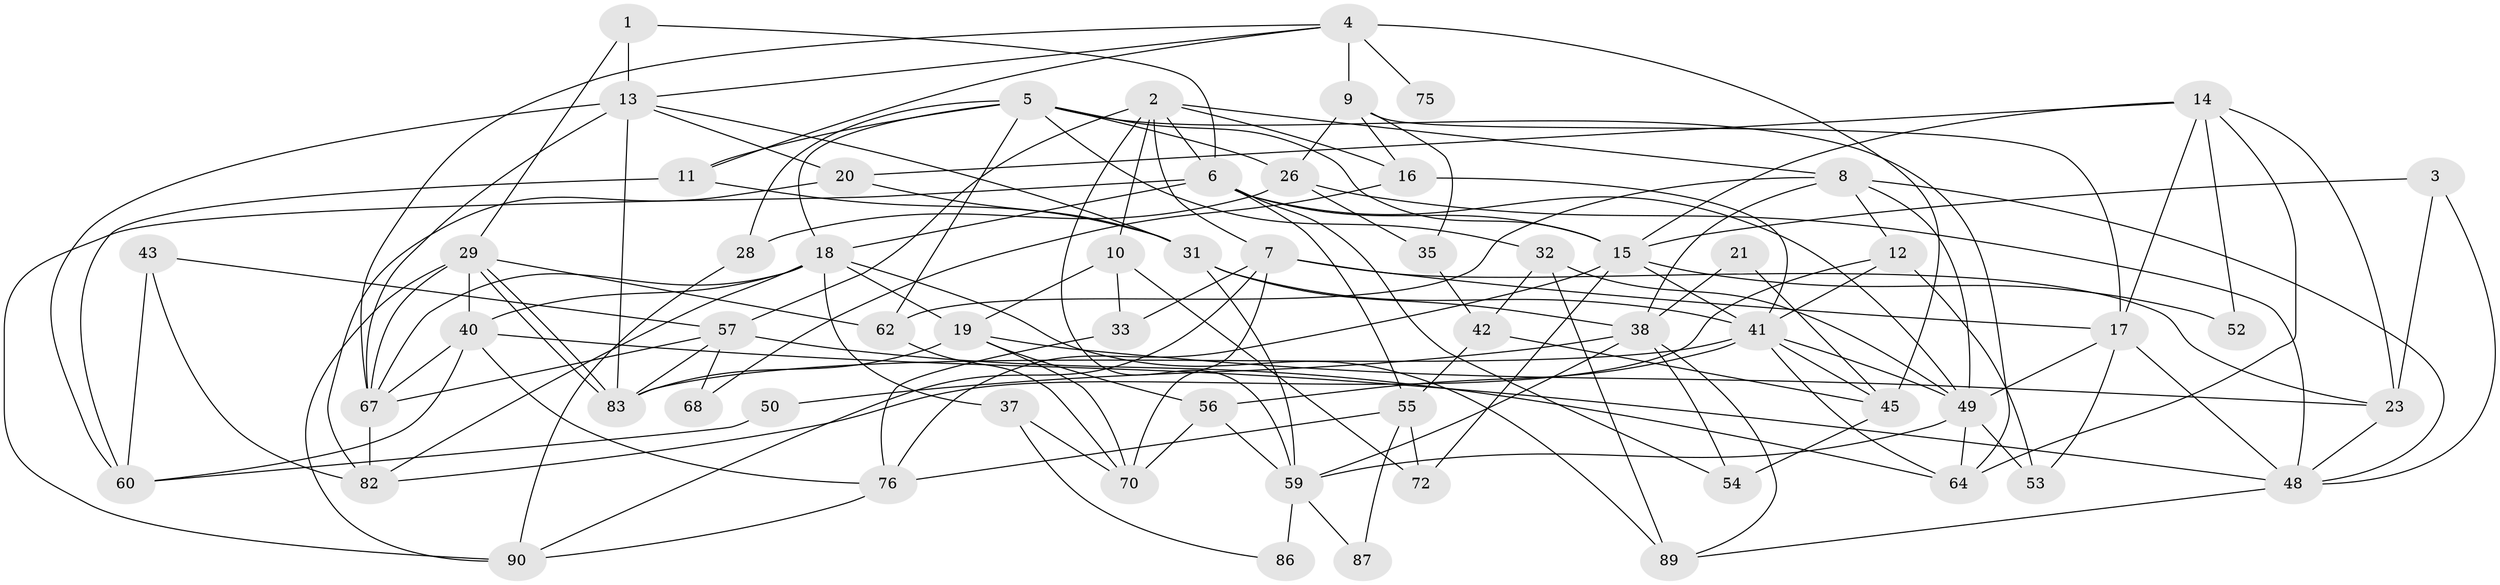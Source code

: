 // Generated by graph-tools (version 1.1) at 2025/24/03/03/25 07:24:01]
// undirected, 61 vertices, 148 edges
graph export_dot {
graph [start="1"]
  node [color=gray90,style=filled];
  1;
  2 [super="+63"];
  3;
  4 [super="+22"];
  5 [super="+39"];
  6 [super="+46"];
  7 [super="+47"];
  8 [super="+58"];
  9;
  10 [super="+66"];
  11 [super="+24"];
  12;
  13 [super="+71"];
  14 [super="+78"];
  15 [super="+27"];
  16 [super="+88"];
  17 [super="+36"];
  18 [super="+25"];
  19 [super="+51"];
  20;
  21;
  23 [super="+30"];
  26 [super="+91"];
  28;
  29 [super="+92"];
  31 [super="+93"];
  32 [super="+34"];
  33;
  35;
  37;
  38 [super="+73"];
  40 [super="+44"];
  41 [super="+84"];
  42;
  43;
  45 [super="+65"];
  48 [super="+69"];
  49 [super="+74"];
  50;
  52;
  53;
  54;
  55;
  56;
  57 [super="+79"];
  59 [super="+85"];
  60 [super="+61"];
  62;
  64;
  67 [super="+77"];
  68;
  70 [super="+80"];
  72;
  75;
  76 [super="+81"];
  82;
  83;
  86;
  87;
  89;
  90;
  1 -- 13;
  1 -- 6;
  1 -- 29;
  2 -- 16 [weight=2];
  2 -- 59;
  2 -- 6;
  2 -- 8;
  2 -- 57;
  2 -- 10;
  2 -- 7;
  3 -- 15;
  3 -- 48;
  3 -- 23;
  4 -- 67;
  4 -- 75 [weight=2];
  4 -- 9;
  4 -- 13;
  4 -- 45;
  4 -- 11;
  5 -- 62;
  5 -- 32;
  5 -- 26;
  5 -- 64;
  5 -- 28;
  5 -- 15;
  5 -- 18;
  5 -- 11;
  6 -- 54;
  6 -- 55;
  6 -- 18;
  6 -- 90;
  6 -- 15;
  6 -- 49;
  7 -- 90;
  7 -- 17;
  7 -- 33;
  7 -- 70 [weight=2];
  7 -- 23;
  8 -- 62;
  8 -- 48;
  8 -- 49;
  8 -- 12;
  8 -- 38;
  9 -- 17;
  9 -- 35;
  9 -- 16;
  9 -- 26;
  10 -- 72;
  10 -- 33;
  10 -- 19;
  11 -- 60;
  11 -- 31;
  12 -- 82;
  12 -- 53;
  12 -- 41;
  13 -- 20;
  13 -- 60;
  13 -- 83;
  13 -- 31;
  13 -- 67;
  14 -- 64;
  14 -- 52;
  14 -- 20;
  14 -- 23;
  14 -- 15;
  14 -- 17;
  15 -- 52;
  15 -- 72;
  15 -- 41;
  15 -- 76;
  16 -- 68;
  16 -- 41;
  17 -- 48 [weight=2];
  17 -- 53;
  17 -- 49;
  18 -- 19;
  18 -- 82;
  18 -- 37;
  18 -- 40;
  18 -- 89;
  18 -- 67;
  19 -- 56;
  19 -- 83;
  19 -- 70;
  19 -- 23;
  20 -- 82;
  20 -- 31;
  21 -- 45;
  21 -- 38;
  23 -- 48;
  26 -- 48;
  26 -- 28;
  26 -- 35;
  28 -- 90;
  29 -- 90;
  29 -- 83;
  29 -- 83;
  29 -- 40;
  29 -- 62;
  29 -- 67;
  31 -- 59;
  31 -- 38;
  31 -- 41;
  32 -- 42 [weight=2];
  32 -- 89;
  32 -- 49;
  33 -- 76;
  35 -- 42;
  37 -- 70;
  37 -- 86;
  38 -- 54;
  38 -- 50;
  38 -- 89;
  38 -- 59;
  40 -- 76;
  40 -- 67;
  40 -- 60;
  40 -- 48;
  41 -- 83;
  41 -- 45;
  41 -- 56;
  41 -- 64;
  41 -- 49;
  42 -- 45;
  42 -- 55;
  43 -- 57;
  43 -- 82;
  43 -- 60;
  45 -- 54;
  48 -- 89;
  49 -- 64;
  49 -- 53;
  49 -- 59;
  50 -- 60;
  55 -- 72;
  55 -- 76;
  55 -- 87;
  56 -- 59;
  56 -- 70;
  57 -- 67;
  57 -- 64;
  57 -- 68;
  57 -- 83;
  59 -- 86 [weight=2];
  59 -- 87;
  62 -- 70;
  67 -- 82;
  76 -- 90;
}
